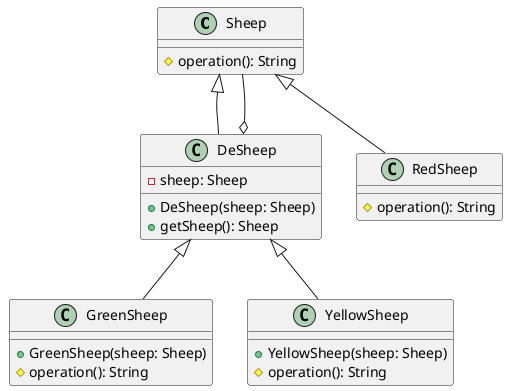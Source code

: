 @startuml

class Sheep{
    #operation(): String
}
class DeSheep{
    -sheep: Sheep
    +DeSheep(sheep: Sheep)
    +getSheep(): Sheep
}
class RedSheep{
    #operation(): String
}
class GreenSheep{
    +GreenSheep(sheep: Sheep)
    #operation(): String
}
class YellowSheep{
    +YellowSheep(sheep: Sheep)
    #operation(): String
}
Sheep ^-- RedSheep
Sheep ^-- DeSheep
DeSheep ^-- GreenSheep
DeSheep ^-- YellowSheep
DeSheep o-- Sheep
@enduml